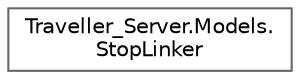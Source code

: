 digraph "Graphical Class Hierarchy"
{
 // LATEX_PDF_SIZE
  bgcolor="transparent";
  edge [fontname=Helvetica,fontsize=10,labelfontname=Helvetica,labelfontsize=10];
  node [fontname=Helvetica,fontsize=10,shape=box,height=0.2,width=0.4];
  rankdir="LR";
  Node0 [label="Traveller_Server.Models.\lStopLinker",height=0.2,width=0.4,color="grey40", fillcolor="white", style="filled",URL="$class_traveller___server_1_1_models_1_1_stop_linker.html",tooltip="Utility class to help link information between the Google info coming from the app and the GTFS info ..."];
}
